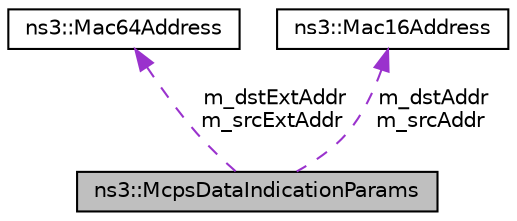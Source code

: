 digraph "ns3::McpsDataIndicationParams"
{
 // LATEX_PDF_SIZE
  edge [fontname="Helvetica",fontsize="10",labelfontname="Helvetica",labelfontsize="10"];
  node [fontname="Helvetica",fontsize="10",shape=record];
  Node1 [label="ns3::McpsDataIndicationParams",height=0.2,width=0.4,color="black", fillcolor="grey75", style="filled", fontcolor="black",tooltip="MCPS-DATA.indication params."];
  Node2 -> Node1 [dir="back",color="darkorchid3",fontsize="10",style="dashed",label=" m_dstExtAddr\nm_srcExtAddr" ,fontname="Helvetica"];
  Node2 [label="ns3::Mac64Address",height=0.2,width=0.4,color="black", fillcolor="white", style="filled",URL="$classns3_1_1_mac64_address.html",tooltip="an EUI-64 address"];
  Node3 -> Node1 [dir="back",color="darkorchid3",fontsize="10",style="dashed",label=" m_dstAddr\nm_srcAddr" ,fontname="Helvetica"];
  Node3 [label="ns3::Mac16Address",height=0.2,width=0.4,color="black", fillcolor="white", style="filled",URL="$classns3_1_1_mac16_address.html",tooltip="This class can contain 16 bit addresses."];
}
